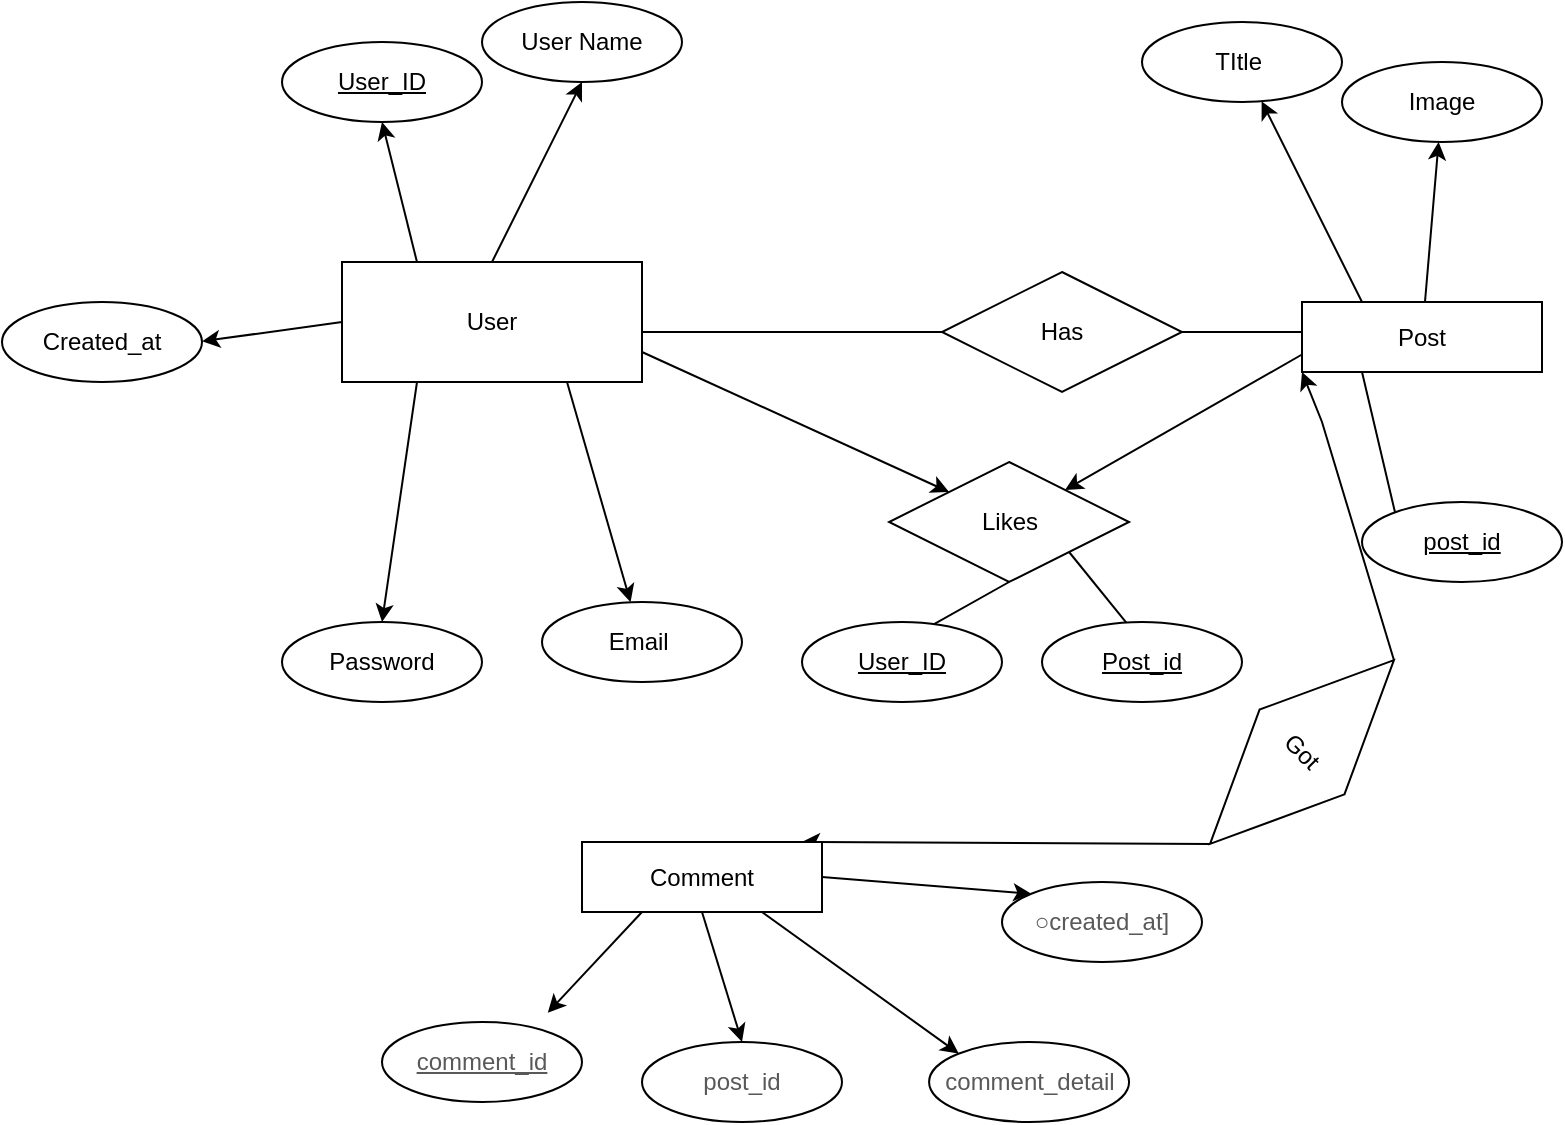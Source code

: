 <mxfile version="24.2.2" type="github">
  <diagram id="R2lEEEUBdFMjLlhIrx00" name="Page-1">
    <mxGraphModel dx="1178" dy="786" grid="1" gridSize="10" guides="1" tooltips="1" connect="1" arrows="1" fold="1" page="1" pageScale="1" pageWidth="850" pageHeight="1100" math="0" shadow="0" extFonts="Permanent Marker^https://fonts.googleapis.com/css?family=Permanent+Marker">
      <root>
        <mxCell id="0" />
        <mxCell id="1" parent="0" />
        <mxCell id="gb_AJWGqLQF5iVqz3lc6-2" style="edgeStyle=none;rounded=0;orthogonalLoop=1;jettySize=auto;html=1;exitX=0.25;exitY=0;exitDx=0;exitDy=0;" edge="1" parent="1" source="gb_AJWGqLQF5iVqz3lc6-1">
          <mxGeometry relative="1" as="geometry">
            <mxPoint x="230" y="380" as="targetPoint" />
          </mxGeometry>
        </mxCell>
        <mxCell id="gb_AJWGqLQF5iVqz3lc6-10" style="edgeStyle=none;rounded=0;orthogonalLoop=1;jettySize=auto;html=1;exitX=0.5;exitY=0;exitDx=0;exitDy=0;" edge="1" parent="1" source="gb_AJWGqLQF5iVqz3lc6-1">
          <mxGeometry relative="1" as="geometry">
            <mxPoint x="330" y="360" as="targetPoint" />
          </mxGeometry>
        </mxCell>
        <mxCell id="gb_AJWGqLQF5iVqz3lc6-13" style="edgeStyle=none;rounded=0;orthogonalLoop=1;jettySize=auto;html=1;exitX=0.75;exitY=1;exitDx=0;exitDy=0;" edge="1" parent="1" source="gb_AJWGqLQF5iVqz3lc6-14">
          <mxGeometry relative="1" as="geometry">
            <mxPoint x="360" y="620" as="targetPoint" />
          </mxGeometry>
        </mxCell>
        <mxCell id="gb_AJWGqLQF5iVqz3lc6-16" style="edgeStyle=none;rounded=0;orthogonalLoop=1;jettySize=auto;html=1;exitX=0.25;exitY=1;exitDx=0;exitDy=0;" edge="1" parent="1" source="gb_AJWGqLQF5iVqz3lc6-1">
          <mxGeometry relative="1" as="geometry">
            <mxPoint x="230" y="630" as="targetPoint" />
          </mxGeometry>
        </mxCell>
        <mxCell id="gb_AJWGqLQF5iVqz3lc6-19" style="edgeStyle=none;rounded=0;orthogonalLoop=1;jettySize=auto;html=1;exitX=0;exitY=0.5;exitDx=0;exitDy=0;" edge="1" parent="1" source="gb_AJWGqLQF5iVqz3lc6-1">
          <mxGeometry relative="1" as="geometry">
            <mxPoint x="140" y="489.667" as="targetPoint" />
          </mxGeometry>
        </mxCell>
        <mxCell id="gb_AJWGqLQF5iVqz3lc6-53" style="edgeStyle=none;rounded=0;orthogonalLoop=1;jettySize=auto;html=1;exitX=1;exitY=0.75;exitDx=0;exitDy=0;entryX=0;entryY=0;entryDx=0;entryDy=0;" edge="1" parent="1" source="gb_AJWGqLQF5iVqz3lc6-1" target="gb_AJWGqLQF5iVqz3lc6-49">
          <mxGeometry relative="1" as="geometry" />
        </mxCell>
        <mxCell id="gb_AJWGqLQF5iVqz3lc6-1" value="User" style="rounded=0;whiteSpace=wrap;html=1;" vertex="1" parent="1">
          <mxGeometry x="210" y="450" width="150" height="60" as="geometry" />
        </mxCell>
        <mxCell id="gb_AJWGqLQF5iVqz3lc6-4" value="Has" style="shape=rhombus;perimeter=rhombusPerimeter;whiteSpace=wrap;html=1;align=center;" vertex="1" parent="1">
          <mxGeometry x="510" y="455" width="120" height="60" as="geometry" />
        </mxCell>
        <mxCell id="gb_AJWGqLQF5iVqz3lc6-5" value="" style="line;strokeWidth=1;rotatable=0;dashed=0;labelPosition=right;align=left;verticalAlign=middle;spacingTop=0;spacingLeft=6;points=[];portConstraint=eastwest;" vertex="1" parent="1">
          <mxGeometry x="360" y="480" width="150" height="10" as="geometry" />
        </mxCell>
        <mxCell id="gb_AJWGqLQF5iVqz3lc6-7" value="" style="line;strokeWidth=1;rotatable=0;dashed=0;labelPosition=right;align=left;verticalAlign=middle;spacingTop=0;spacingLeft=6;points=[];portConstraint=eastwest;" vertex="1" parent="1">
          <mxGeometry x="630" y="480" width="60" height="10" as="geometry" />
        </mxCell>
        <mxCell id="gb_AJWGqLQF5iVqz3lc6-22" value="" style="edgeStyle=none;rounded=0;orthogonalLoop=1;jettySize=auto;html=1;" edge="1" parent="1" source="gb_AJWGqLQF5iVqz3lc6-8" target="gb_AJWGqLQF5iVqz3lc6-21">
          <mxGeometry relative="1" as="geometry" />
        </mxCell>
        <mxCell id="gb_AJWGqLQF5iVqz3lc6-23" style="edgeStyle=none;rounded=0;orthogonalLoop=1;jettySize=auto;html=1;exitX=0.25;exitY=0;exitDx=0;exitDy=0;" edge="1" parent="1" source="gb_AJWGqLQF5iVqz3lc6-24">
          <mxGeometry relative="1" as="geometry">
            <mxPoint x="660" y="370" as="targetPoint" />
          </mxGeometry>
        </mxCell>
        <mxCell id="gb_AJWGqLQF5iVqz3lc6-26" style="edgeStyle=none;rounded=0;orthogonalLoop=1;jettySize=auto;html=1;exitX=0.25;exitY=1;exitDx=0;exitDy=0;" edge="1" parent="1" source="gb_AJWGqLQF5iVqz3lc6-8">
          <mxGeometry relative="1" as="geometry">
            <mxPoint x="740" y="590" as="targetPoint" />
          </mxGeometry>
        </mxCell>
        <mxCell id="gb_AJWGqLQF5iVqz3lc6-48" style="edgeStyle=none;rounded=0;orthogonalLoop=1;jettySize=auto;html=1;exitX=0;exitY=0.75;exitDx=0;exitDy=0;" edge="1" parent="1" source="gb_AJWGqLQF5iVqz3lc6-49">
          <mxGeometry relative="1" as="geometry">
            <mxPoint x="570" y="570" as="targetPoint" />
          </mxGeometry>
        </mxCell>
        <mxCell id="gb_AJWGqLQF5iVqz3lc6-8" value="Post" style="whiteSpace=wrap;html=1;align=center;" vertex="1" parent="1">
          <mxGeometry x="690" y="470" width="120" height="35" as="geometry" />
        </mxCell>
        <mxCell id="gb_AJWGqLQF5iVqz3lc6-12" value="User Name" style="ellipse;whiteSpace=wrap;html=1;align=center;" vertex="1" parent="1">
          <mxGeometry x="280" y="320" width="100" height="40" as="geometry" />
        </mxCell>
        <mxCell id="gb_AJWGqLQF5iVqz3lc6-15" value="" style="edgeStyle=none;rounded=0;orthogonalLoop=1;jettySize=auto;html=1;exitX=0.75;exitY=1;exitDx=0;exitDy=0;" edge="1" parent="1" source="gb_AJWGqLQF5iVqz3lc6-1" target="gb_AJWGqLQF5iVqz3lc6-14">
          <mxGeometry relative="1" as="geometry">
            <mxPoint x="360" y="620" as="targetPoint" />
            <mxPoint x="330" y="520" as="sourcePoint" />
          </mxGeometry>
        </mxCell>
        <mxCell id="gb_AJWGqLQF5iVqz3lc6-14" value="Email&amp;nbsp;" style="ellipse;whiteSpace=wrap;html=1;align=center;" vertex="1" parent="1">
          <mxGeometry x="310" y="620" width="100" height="40" as="geometry" />
        </mxCell>
        <mxCell id="gb_AJWGqLQF5iVqz3lc6-17" value="Password" style="ellipse;whiteSpace=wrap;html=1;align=center;" vertex="1" parent="1">
          <mxGeometry x="180" y="630" width="100" height="40" as="geometry" />
        </mxCell>
        <mxCell id="gb_AJWGqLQF5iVqz3lc6-18" value="User_ID" style="ellipse;whiteSpace=wrap;html=1;align=center;fontStyle=4;" vertex="1" parent="1">
          <mxGeometry x="180" y="340" width="100" height="40" as="geometry" />
        </mxCell>
        <mxCell id="gb_AJWGqLQF5iVqz3lc6-20" value="Created_at" style="ellipse;whiteSpace=wrap;html=1;align=center;" vertex="1" parent="1">
          <mxGeometry x="40" y="470" width="100" height="40" as="geometry" />
        </mxCell>
        <mxCell id="gb_AJWGqLQF5iVqz3lc6-21" value="Image" style="ellipse;whiteSpace=wrap;html=1;align=center;" vertex="1" parent="1">
          <mxGeometry x="710" y="350" width="100" height="40" as="geometry" />
        </mxCell>
        <mxCell id="gb_AJWGqLQF5iVqz3lc6-25" value="" style="edgeStyle=none;rounded=0;orthogonalLoop=1;jettySize=auto;html=1;exitX=0.25;exitY=0;exitDx=0;exitDy=0;" edge="1" parent="1" source="gb_AJWGqLQF5iVqz3lc6-8" target="gb_AJWGqLQF5iVqz3lc6-24">
          <mxGeometry relative="1" as="geometry">
            <mxPoint x="660" y="370" as="targetPoint" />
            <mxPoint x="720" y="470" as="sourcePoint" />
          </mxGeometry>
        </mxCell>
        <mxCell id="gb_AJWGqLQF5iVqz3lc6-24" value="TItle&amp;nbsp;" style="ellipse;whiteSpace=wrap;html=1;align=center;" vertex="1" parent="1">
          <mxGeometry x="610" y="330" width="100" height="40" as="geometry" />
        </mxCell>
        <mxCell id="gb_AJWGqLQF5iVqz3lc6-27" value="post_id" style="ellipse;whiteSpace=wrap;html=1;align=center;fontStyle=4;" vertex="1" parent="1">
          <mxGeometry x="720" y="570" width="100" height="40" as="geometry" />
        </mxCell>
        <mxCell id="gb_AJWGqLQF5iVqz3lc6-31" style="edgeStyle=none;rounded=0;orthogonalLoop=1;jettySize=auto;html=1;exitX=0;exitY=0.5;exitDx=0;exitDy=0;entryX=0;entryY=1;entryDx=0;entryDy=0;" edge="1" parent="1" source="gb_AJWGqLQF5iVqz3lc6-29" target="gb_AJWGqLQF5iVqz3lc6-8">
          <mxGeometry relative="1" as="geometry">
            <Array as="points">
              <mxPoint x="700" y="530" />
            </Array>
          </mxGeometry>
        </mxCell>
        <mxCell id="gb_AJWGqLQF5iVqz3lc6-32" style="edgeStyle=none;rounded=0;orthogonalLoop=1;jettySize=auto;html=1;exitX=1;exitY=0.5;exitDx=0;exitDy=0;" edge="1" parent="1" source="gb_AJWGqLQF5iVqz3lc6-29">
          <mxGeometry relative="1" as="geometry">
            <mxPoint x="440" y="740" as="targetPoint" />
          </mxGeometry>
        </mxCell>
        <mxCell id="gb_AJWGqLQF5iVqz3lc6-29" value="Got" style="shape=rhombus;perimeter=rhombusPerimeter;whiteSpace=wrap;html=1;align=center;direction=south;rotation=45;" vertex="1" parent="1">
          <mxGeometry x="660" y="630" width="60" height="130" as="geometry" />
        </mxCell>
        <mxCell id="gb_AJWGqLQF5iVqz3lc6-34" value="&lt;span style=&quot;font-size: 9pt; font-family: Arial; font-variant-numeric: normal; font-variant-east-asian: normal; font-variant-alternates: normal; font-variant-position: normal; color: rgb(89, 89, 89);&quot;&gt;&lt;u&gt;comment_id&lt;/u&gt;&lt;/span&gt;" style="ellipse;whiteSpace=wrap;html=1;align=center;" vertex="1" parent="1">
          <mxGeometry x="230" y="830" width="100" height="40" as="geometry" />
        </mxCell>
        <mxCell id="gb_AJWGqLQF5iVqz3lc6-35" value="&lt;span style=&quot;font-size: 9pt; font-family: Arial; font-variant-numeric: normal; font-variant-east-asian: normal; font-variant-alternates: normal; font-variant-position: normal; color: rgb(89, 89, 89);&quot;&gt;post_id&lt;/span&gt;" style="ellipse;whiteSpace=wrap;html=1;align=center;" vertex="1" parent="1">
          <mxGeometry x="360" y="840" width="100" height="40" as="geometry" />
        </mxCell>
        <mxCell id="gb_AJWGqLQF5iVqz3lc6-36" value="&lt;span style=&quot;color: rgba(0, 0, 0, 0); font-family: monospace; font-size: 0px; text-align: start; text-wrap: nowrap;&quot;&gt;%3CmxGraphModel%3E%3Croot%3E%3CmxCell%20id%3D%220%22%2F%3E%3CmxCell%20id%3D%221%22%20parent%3D%220%22%2F%3E%3CmxCell%20id%3D%222%22%20value%3D%22%26lt%3Bspan%20style%3D%26quot%3Bfont-size%3A%209pt%3B%20font-family%3A%20Arial%3B%20font-variant-numeric%3A%20normal%3B%20font-variant-east-asian%3A%20normal%3B%20font-variant-alternates%3A%20normal%3B%20font-variant-position%3A%20normal%3B%20color%3A%20rgb(89%2C%2089%2C%2089)%3B%26quot%3B%26gt%3Bcomment_detail%26lt%3B%2Fspan%26gt%3B%22%20style%3D%22ellipse%3BwhiteSpace%3Dwrap%3Bhtml%3D1%3Balign%3Dcenter%3B%22%20vertex%3D%221%22%20parent%3D%221%22%3E%3CmxGeometry%20x%3D%22493.54%22%20y%3D%22830%22%20width%3D%22100%22%20height%3D%2240%22%20as%3D%22geometry%22%2F%3E%3C%2FmxCell%3E%3C%2Froot%3E%3C%2FmxGraphModel%3E&lt;/span&gt;&lt;span style=&quot;text-align: left; text-indent: -0.31in; background-color: initial; font-size: 9pt;&quot;&gt;&lt;span style=&quot;mso-special-format:bullet;color:#595959;mso-color-index:15;font-family:&lt;br/&gt;Arial;font-size:9.0pt&quot;&gt;○&lt;/span&gt;&lt;/span&gt;&lt;span style=&quot;text-align: left; text-indent: -0.31in; background-color: initial; font-size: 9pt; font-family: Arial; font-variant-numeric: normal; font-variant-east-asian: normal; font-variant-alternates: normal; font-variant-position: normal; color: rgb(89, 89, 89);&quot;&gt;created_at]&lt;/span&gt;" style="ellipse;whiteSpace=wrap;html=1;align=center;" vertex="1" parent="1">
          <mxGeometry x="540" y="760" width="100" height="40" as="geometry" />
        </mxCell>
        <mxCell id="gb_AJWGqLQF5iVqz3lc6-41" style="edgeStyle=none;rounded=0;orthogonalLoop=1;jettySize=auto;html=1;exitX=0.5;exitY=1;exitDx=0;exitDy=0;entryX=0.5;entryY=0;entryDx=0;entryDy=0;" edge="1" parent="1" source="gb_AJWGqLQF5iVqz3lc6-37" target="gb_AJWGqLQF5iVqz3lc6-35">
          <mxGeometry relative="1" as="geometry" />
        </mxCell>
        <mxCell id="gb_AJWGqLQF5iVqz3lc6-42" style="edgeStyle=none;rounded=0;orthogonalLoop=1;jettySize=auto;html=1;exitX=0.75;exitY=1;exitDx=0;exitDy=0;entryX=0;entryY=0;entryDx=0;entryDy=0;" edge="1" parent="1" source="gb_AJWGqLQF5iVqz3lc6-37" target="gb_AJWGqLQF5iVqz3lc6-39">
          <mxGeometry relative="1" as="geometry" />
        </mxCell>
        <mxCell id="gb_AJWGqLQF5iVqz3lc6-43" style="edgeStyle=none;rounded=0;orthogonalLoop=1;jettySize=auto;html=1;exitX=1;exitY=0.5;exitDx=0;exitDy=0;entryX=0;entryY=0;entryDx=0;entryDy=0;" edge="1" parent="1" source="gb_AJWGqLQF5iVqz3lc6-37" target="gb_AJWGqLQF5iVqz3lc6-36">
          <mxGeometry relative="1" as="geometry" />
        </mxCell>
        <mxCell id="gb_AJWGqLQF5iVqz3lc6-37" value="Comment" style="whiteSpace=wrap;html=1;align=center;" vertex="1" parent="1">
          <mxGeometry x="330" y="740" width="120" height="35" as="geometry" />
        </mxCell>
        <mxCell id="gb_AJWGqLQF5iVqz3lc6-39" value="&lt;span style=&quot;font-size: 9pt; font-family: Arial; font-variant-numeric: normal; font-variant-east-asian: normal; font-variant-alternates: normal; font-variant-position: normal; color: rgb(89, 89, 89);&quot;&gt;comment_detail&lt;/span&gt;" style="ellipse;whiteSpace=wrap;html=1;align=center;" vertex="1" parent="1">
          <mxGeometry x="503.54" y="840" width="100" height="40" as="geometry" />
        </mxCell>
        <mxCell id="gb_AJWGqLQF5iVqz3lc6-40" style="edgeStyle=none;rounded=0;orthogonalLoop=1;jettySize=auto;html=1;exitX=0.25;exitY=1;exitDx=0;exitDy=0;entryX=0.829;entryY=-0.117;entryDx=0;entryDy=0;entryPerimeter=0;" edge="1" parent="1" source="gb_AJWGqLQF5iVqz3lc6-37" target="gb_AJWGqLQF5iVqz3lc6-34">
          <mxGeometry relative="1" as="geometry" />
        </mxCell>
        <mxCell id="gb_AJWGqLQF5iVqz3lc6-52" value="" style="edgeStyle=none;rounded=0;orthogonalLoop=1;jettySize=auto;html=1;exitX=0;exitY=0.75;exitDx=0;exitDy=0;" edge="1" parent="1" source="gb_AJWGqLQF5iVqz3lc6-8" target="gb_AJWGqLQF5iVqz3lc6-49">
          <mxGeometry relative="1" as="geometry">
            <mxPoint x="570" y="570" as="targetPoint" />
            <mxPoint x="690" y="496" as="sourcePoint" />
          </mxGeometry>
        </mxCell>
        <mxCell id="gb_AJWGqLQF5iVqz3lc6-54" style="edgeStyle=none;rounded=0;orthogonalLoop=1;jettySize=auto;html=1;exitX=0.5;exitY=1;exitDx=0;exitDy=0;" edge="1" parent="1" source="gb_AJWGqLQF5iVqz3lc6-49">
          <mxGeometry relative="1" as="geometry">
            <mxPoint x="490" y="640" as="targetPoint" />
          </mxGeometry>
        </mxCell>
        <mxCell id="gb_AJWGqLQF5iVqz3lc6-56" style="edgeStyle=none;rounded=0;orthogonalLoop=1;jettySize=auto;html=1;exitX=1;exitY=1;exitDx=0;exitDy=0;" edge="1" parent="1" source="gb_AJWGqLQF5iVqz3lc6-49">
          <mxGeometry relative="1" as="geometry">
            <mxPoint x="610" y="640" as="targetPoint" />
          </mxGeometry>
        </mxCell>
        <mxCell id="gb_AJWGqLQF5iVqz3lc6-49" value="Likes" style="shape=rhombus;perimeter=rhombusPerimeter;whiteSpace=wrap;html=1;align=center;" vertex="1" parent="1">
          <mxGeometry x="483.54" y="550" width="120" height="60" as="geometry" />
        </mxCell>
        <mxCell id="gb_AJWGqLQF5iVqz3lc6-55" value="&lt;span style=&quot;text-decoration-line: underline;&quot;&gt;User_ID&lt;/span&gt;" style="ellipse;whiteSpace=wrap;html=1;align=center;" vertex="1" parent="1">
          <mxGeometry x="440" y="630" width="100" height="40" as="geometry" />
        </mxCell>
        <mxCell id="gb_AJWGqLQF5iVqz3lc6-57" value="Post_id" style="ellipse;whiteSpace=wrap;html=1;align=center;fontStyle=4;" vertex="1" parent="1">
          <mxGeometry x="560" y="630" width="100" height="40" as="geometry" />
        </mxCell>
      </root>
    </mxGraphModel>
  </diagram>
</mxfile>
